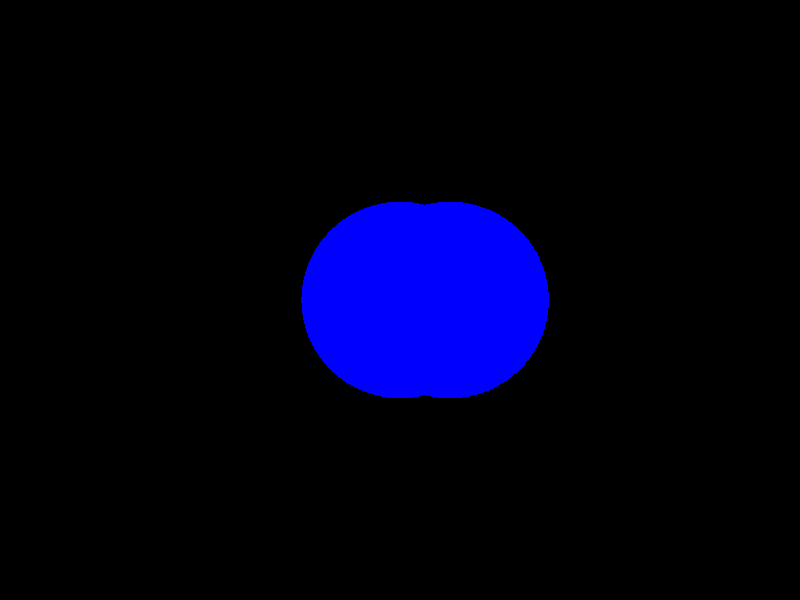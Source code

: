 #include "colors.inc"

camera{
	location <0, 12, -3>
	look_at 0
}

blob{
	sphere{
		<1,0,0>, 2
		strength 1.5
		texture{
			pigment{colour Blue}
		}
	}
	sphere{
		0, 2
		strength 2
		texture{
			pigment{colour Blue}
		}
	}
}  

sphere{
	<1,0,0>, 2
	texture{
		pigment{colour Blue transmit .75}
	}
}
sphere{
	0, 2
	texture{
		pigment{colour Blue transmit .75}
	}
}
light_source { <2, 4, -3> color White}
